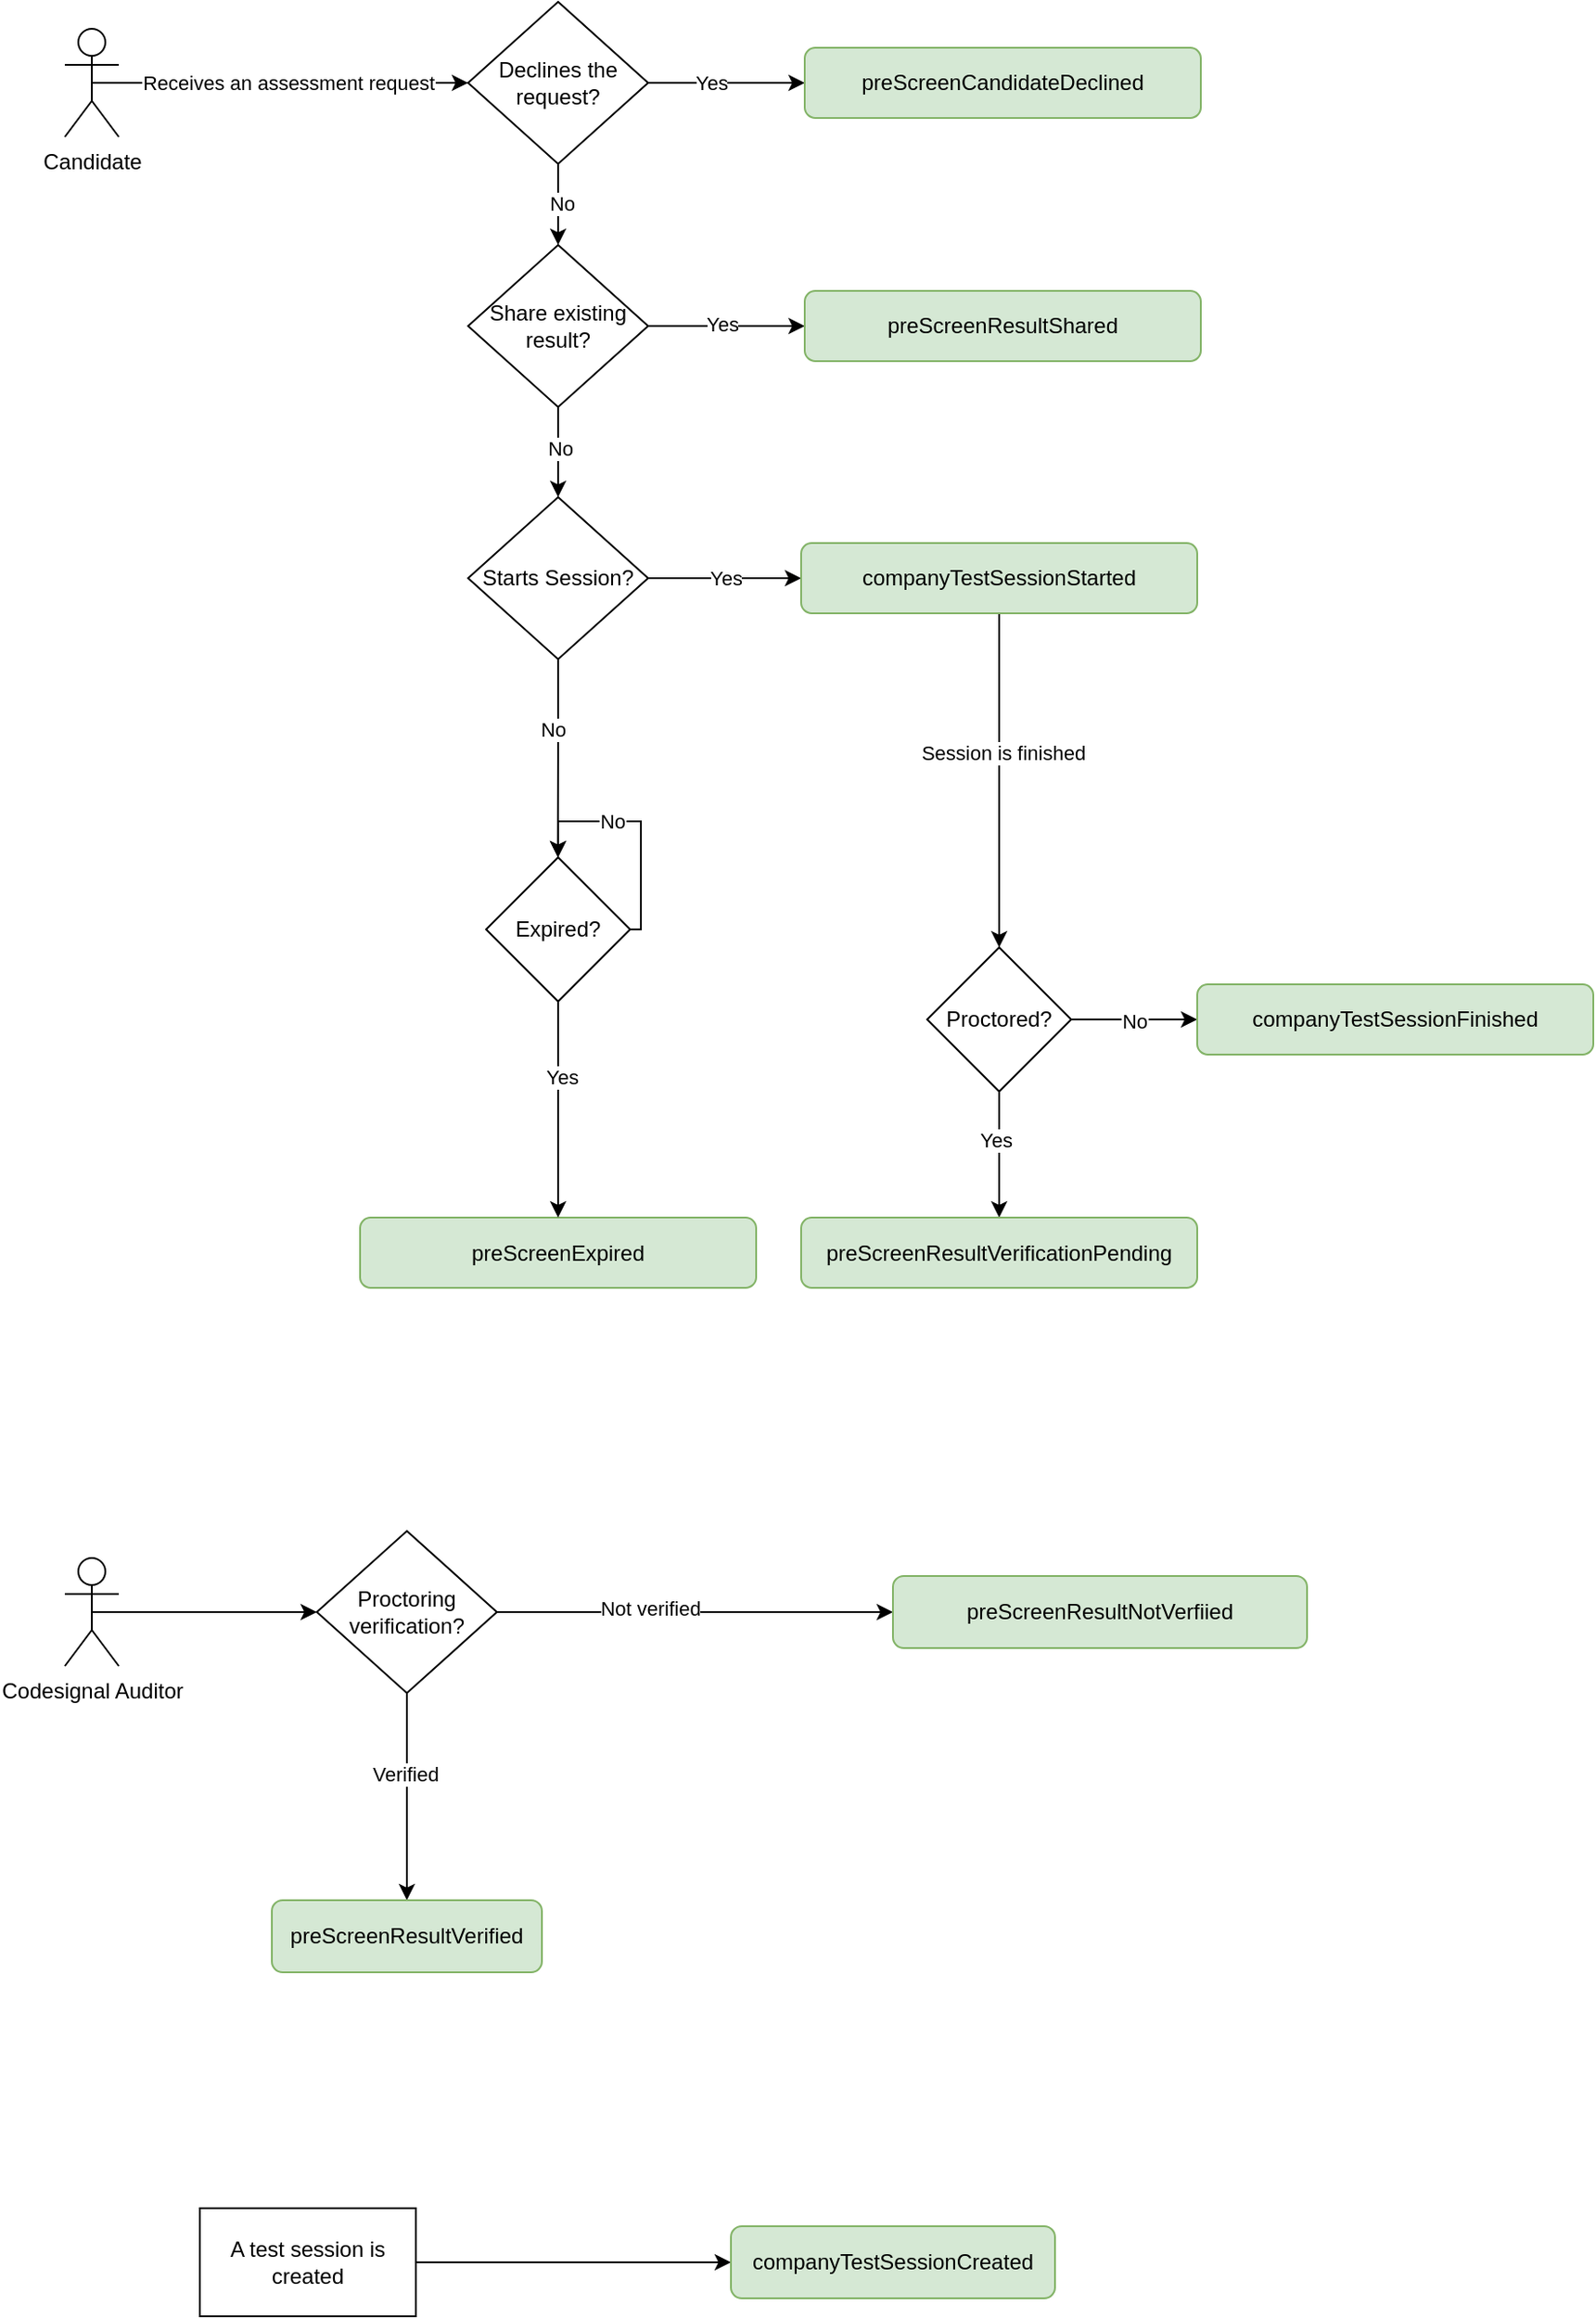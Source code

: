 <mxfile version="15.8.2" type="device"><diagram name="Page-1" id="j61EQ_yQ_Mo7Y-l2gbru"><mxGraphModel dx="2066" dy="1032" grid="1" gridSize="10" guides="1" tooltips="1" connect="1" arrows="1" fold="1" page="1" pageScale="1" pageWidth="827" pageHeight="1169" math="0" shadow="0"><root><mxCell id="0"/><mxCell id="1" parent="0"/><mxCell id="-1Zy-BuF8MPBCuA15nqm-2" style="edgeStyle=orthogonalEdgeStyle;rounded=0;orthogonalLoop=1;jettySize=auto;html=1;exitX=0.5;exitY=0.5;exitDx=0;exitDy=0;exitPerimeter=0;entryX=0;entryY=0.5;entryDx=0;entryDy=0;" parent="1" source="-1Zy-BuF8MPBCuA15nqm-1" target="-1Zy-BuF8MPBCuA15nqm-3" edge="1"><mxGeometry relative="1" as="geometry"><mxPoint x="310" y="120" as="targetPoint"/></mxGeometry></mxCell><mxCell id="-1Zy-BuF8MPBCuA15nqm-4" value="Receives an assessment request" style="edgeLabel;html=1;align=center;verticalAlign=middle;resizable=0;points=[];" parent="-1Zy-BuF8MPBCuA15nqm-2" vertex="1" connectable="0"><mxGeometry x="0.234" y="1" relative="1" as="geometry"><mxPoint x="-20" y="1" as="offset"/></mxGeometry></mxCell><mxCell id="-1Zy-BuF8MPBCuA15nqm-1" value="Candidate" style="shape=umlActor;verticalLabelPosition=bottom;verticalAlign=top;html=1;outlineConnect=0;" parent="1" vertex="1"><mxGeometry x="140" y="90" width="30" height="60" as="geometry"/></mxCell><mxCell id="-1Zy-BuF8MPBCuA15nqm-6" style="edgeStyle=orthogonalEdgeStyle;rounded=0;orthogonalLoop=1;jettySize=auto;html=1;exitX=1;exitY=0.5;exitDx=0;exitDy=0;entryX=0;entryY=0.5;entryDx=0;entryDy=0;" parent="1" source="-1Zy-BuF8MPBCuA15nqm-3" target="-1Zy-BuF8MPBCuA15nqm-5" edge="1"><mxGeometry relative="1" as="geometry"/></mxCell><mxCell id="-1Zy-BuF8MPBCuA15nqm-8" value="Yes" style="edgeLabel;html=1;align=center;verticalAlign=middle;resizable=0;points=[];" parent="-1Zy-BuF8MPBCuA15nqm-6" vertex="1" connectable="0"><mxGeometry x="-0.2" y="-2" relative="1" as="geometry"><mxPoint y="-2" as="offset"/></mxGeometry></mxCell><mxCell id="1_Vyh3dZbqvXK6EHyWsz-2" value="" style="edgeStyle=orthogonalEdgeStyle;rounded=0;orthogonalLoop=1;jettySize=auto;html=1;" edge="1" parent="1" source="-1Zy-BuF8MPBCuA15nqm-3" target="1_Vyh3dZbqvXK6EHyWsz-1"><mxGeometry relative="1" as="geometry"/></mxCell><mxCell id="1_Vyh3dZbqvXK6EHyWsz-3" value="No" style="edgeLabel;html=1;align=center;verticalAlign=middle;resizable=0;points=[];" vertex="1" connectable="0" parent="1_Vyh3dZbqvXK6EHyWsz-2"><mxGeometry x="-0.044" y="2" relative="1" as="geometry"><mxPoint as="offset"/></mxGeometry></mxCell><mxCell id="-1Zy-BuF8MPBCuA15nqm-3" value="Declines the request?" style="rhombus;whiteSpace=wrap;html=1;" parent="1" vertex="1"><mxGeometry x="364" y="75" width="100" height="90" as="geometry"/></mxCell><mxCell id="-1Zy-BuF8MPBCuA15nqm-5" value="preScreenCandidateDeclined" style="rounded=1;whiteSpace=wrap;html=1;fillColor=#d5e8d4;strokeColor=#82b366;" parent="1" vertex="1"><mxGeometry x="551" y="100.5" width="220" height="39" as="geometry"/></mxCell><mxCell id="-1Zy-BuF8MPBCuA15nqm-20" value="Yes" style="edgeStyle=orthogonalEdgeStyle;rounded=0;orthogonalLoop=1;jettySize=auto;html=1;exitX=1;exitY=0.5;exitDx=0;exitDy=0;entryX=0;entryY=0.5;entryDx=0;entryDy=0;" parent="1" source="-1Zy-BuF8MPBCuA15nqm-16" target="-1Zy-BuF8MPBCuA15nqm-19" edge="1"><mxGeometry relative="1" as="geometry"/></mxCell><mxCell id="ZH-i35oEJuskvQAQqU1v-8" style="edgeStyle=orthogonalEdgeStyle;rounded=0;orthogonalLoop=1;jettySize=auto;html=1;exitX=0.5;exitY=1;exitDx=0;exitDy=0;" parent="1" source="-1Zy-BuF8MPBCuA15nqm-16" edge="1"><mxGeometry relative="1" as="geometry"><mxPoint x="413.857" y="550" as="targetPoint"/></mxGeometry></mxCell><mxCell id="ZH-i35oEJuskvQAQqU1v-9" value="No" style="edgeLabel;html=1;align=center;verticalAlign=middle;resizable=0;points=[];" parent="ZH-i35oEJuskvQAQqU1v-8" vertex="1" connectable="0"><mxGeometry x="-0.302" y="-3" relative="1" as="geometry"><mxPoint as="offset"/></mxGeometry></mxCell><mxCell id="-1Zy-BuF8MPBCuA15nqm-16" value="Starts Session?" style="rhombus;whiteSpace=wrap;html=1;" parent="1" vertex="1"><mxGeometry x="364" y="350" width="100" height="90" as="geometry"/></mxCell><mxCell id="ZH-i35oEJuskvQAQqU1v-2" style="edgeStyle=orthogonalEdgeStyle;rounded=0;orthogonalLoop=1;jettySize=auto;html=1;exitX=0.5;exitY=1;exitDx=0;exitDy=0;entryX=0.5;entryY=0;entryDx=0;entryDy=0;" parent="1" source="-1Zy-BuF8MPBCuA15nqm-19" target="-1Zy-BuF8MPBCuA15nqm-24" edge="1"><mxGeometry relative="1" as="geometry"/></mxCell><mxCell id="ZH-i35oEJuskvQAQqU1v-3" value="Session is finished" style="edgeLabel;html=1;align=center;verticalAlign=middle;resizable=0;points=[];" parent="ZH-i35oEJuskvQAQqU1v-2" vertex="1" connectable="0"><mxGeometry x="-0.164" y="2" relative="1" as="geometry"><mxPoint as="offset"/></mxGeometry></mxCell><mxCell id="-1Zy-BuF8MPBCuA15nqm-19" value="companyTestSessionStarted" style="rounded=1;whiteSpace=wrap;html=1;fillColor=#d5e8d4;strokeColor=#82b366;" parent="1" vertex="1"><mxGeometry x="549" y="375.5" width="220" height="39" as="geometry"/></mxCell><mxCell id="-1Zy-BuF8MPBCuA15nqm-25" style="edgeStyle=orthogonalEdgeStyle;rounded=0;orthogonalLoop=1;jettySize=auto;html=1;exitX=0.5;exitY=1;exitDx=0;exitDy=0;entryX=0.5;entryY=0;entryDx=0;entryDy=0;" parent="1" source="-1Zy-BuF8MPBCuA15nqm-24" target="-1Zy-BuF8MPBCuA15nqm-29" edge="1"><mxGeometry relative="1" as="geometry"><mxPoint x="659" y="790" as="targetPoint"/></mxGeometry></mxCell><mxCell id="-1Zy-BuF8MPBCuA15nqm-28" value="Yes" style="edgeLabel;html=1;align=center;verticalAlign=middle;resizable=0;points=[];" parent="-1Zy-BuF8MPBCuA15nqm-25" vertex="1" connectable="0"><mxGeometry x="-0.231" y="-2" relative="1" as="geometry"><mxPoint as="offset"/></mxGeometry></mxCell><mxCell id="-1Zy-BuF8MPBCuA15nqm-26" value="No" style="edgeStyle=orthogonalEdgeStyle;rounded=0;orthogonalLoop=1;jettySize=auto;html=1;exitX=1;exitY=0.5;exitDx=0;exitDy=0;entryX=0;entryY=0.5;entryDx=0;entryDy=0;" parent="1" source="-1Zy-BuF8MPBCuA15nqm-24" edge="1"><mxGeometry relative="1" as="geometry"><mxPoint x="769" y="640.0" as="targetPoint"/></mxGeometry></mxCell><mxCell id="-1Zy-BuF8MPBCuA15nqm-24" value="Proctored?" style="rhombus;whiteSpace=wrap;html=1;" parent="1" vertex="1"><mxGeometry x="619" y="600" width="80" height="80" as="geometry"/></mxCell><mxCell id="-1Zy-BuF8MPBCuA15nqm-27" value="companyTestSessionFinished" style="rounded=1;whiteSpace=wrap;html=1;fillColor=#d5e8d4;strokeColor=#82b366;" parent="1" vertex="1"><mxGeometry x="769" y="620.5" width="220" height="39" as="geometry"/></mxCell><mxCell id="-1Zy-BuF8MPBCuA15nqm-29" value="preScreenResultVerificationPending" style="rounded=1;whiteSpace=wrap;html=1;fillColor=#d5e8d4;strokeColor=#82b366;" parent="1" vertex="1"><mxGeometry x="549" y="750" width="220" height="39" as="geometry"/></mxCell><mxCell id="-1Zy-BuF8MPBCuA15nqm-32" value="preScreenExpired" style="rounded=1;whiteSpace=wrap;html=1;fillColor=#d5e8d4;strokeColor=#82b366;" parent="1" vertex="1"><mxGeometry x="304" y="750" width="220" height="39" as="geometry"/></mxCell><mxCell id="-1Zy-BuF8MPBCuA15nqm-36" style="edgeStyle=orthogonalEdgeStyle;rounded=0;orthogonalLoop=1;jettySize=auto;html=1;exitX=0.5;exitY=0.5;exitDx=0;exitDy=0;exitPerimeter=0;" parent="1" source="-1Zy-BuF8MPBCuA15nqm-33" target="-1Zy-BuF8MPBCuA15nqm-35" edge="1"><mxGeometry relative="1" as="geometry"/></mxCell><mxCell id="-1Zy-BuF8MPBCuA15nqm-33" value="Codesignal Auditor" style="shape=umlActor;verticalLabelPosition=bottom;verticalAlign=top;html=1;outlineConnect=0;" parent="1" vertex="1"><mxGeometry x="140" y="939" width="30" height="60" as="geometry"/></mxCell><mxCell id="-1Zy-BuF8MPBCuA15nqm-37" style="edgeStyle=orthogonalEdgeStyle;rounded=0;orthogonalLoop=1;jettySize=auto;html=1;exitX=0.5;exitY=1;exitDx=0;exitDy=0;entryX=0.5;entryY=0;entryDx=0;entryDy=0;" parent="1" source="-1Zy-BuF8MPBCuA15nqm-35" target="-1Zy-BuF8MPBCuA15nqm-39" edge="1"><mxGeometry relative="1" as="geometry"><mxPoint x="330.048" y="1119" as="targetPoint"/></mxGeometry></mxCell><mxCell id="-1Zy-BuF8MPBCuA15nqm-38" value="Verified" style="edgeLabel;html=1;align=center;verticalAlign=middle;resizable=0;points=[];" parent="-1Zy-BuF8MPBCuA15nqm-37" vertex="1" connectable="0"><mxGeometry x="-0.226" y="-1" relative="1" as="geometry"><mxPoint as="offset"/></mxGeometry></mxCell><mxCell id="-1Zy-BuF8MPBCuA15nqm-40" style="edgeStyle=orthogonalEdgeStyle;rounded=0;orthogonalLoop=1;jettySize=auto;html=1;exitX=1;exitY=0.5;exitDx=0;exitDy=0;entryX=0;entryY=0.5;entryDx=0;entryDy=0;" parent="1" source="-1Zy-BuF8MPBCuA15nqm-35" target="-1Zy-BuF8MPBCuA15nqm-42" edge="1"><mxGeometry relative="1" as="geometry"><mxPoint x="590" y="968.905" as="targetPoint"/></mxGeometry></mxCell><mxCell id="-1Zy-BuF8MPBCuA15nqm-41" value="Not verified" style="edgeLabel;html=1;align=center;verticalAlign=middle;resizable=0;points=[];" parent="-1Zy-BuF8MPBCuA15nqm-40" vertex="1" connectable="0"><mxGeometry x="-0.234" y="-1" relative="1" as="geometry"><mxPoint y="-3" as="offset"/></mxGeometry></mxCell><mxCell id="-1Zy-BuF8MPBCuA15nqm-35" value="Proctoring verification?" style="rhombus;whiteSpace=wrap;html=1;" parent="1" vertex="1"><mxGeometry x="280" y="924" width="100" height="90" as="geometry"/></mxCell><mxCell id="-1Zy-BuF8MPBCuA15nqm-39" value="preScreenResultVerified" style="rounded=1;whiteSpace=wrap;html=1;fillColor=#d5e8d4;strokeColor=#82b366;" parent="1" vertex="1"><mxGeometry x="255" y="1129" width="150" height="40" as="geometry"/></mxCell><mxCell id="-1Zy-BuF8MPBCuA15nqm-42" value="preScreenResultNotVerfiied" style="rounded=1;whiteSpace=wrap;html=1;fillColor=#d5e8d4;strokeColor=#82b366;" parent="1" vertex="1"><mxGeometry x="600" y="949" width="230" height="40" as="geometry"/></mxCell><mxCell id="hRBbCBN-hZxy3O0n4B4--2" style="edgeStyle=orthogonalEdgeStyle;rounded=0;orthogonalLoop=1;jettySize=auto;html=1;exitX=1;exitY=0.5;exitDx=0;exitDy=0;entryX=0;entryY=0.5;entryDx=0;entryDy=0;" parent="1" source="ZH-i35oEJuskvQAQqU1v-1" target="hRBbCBN-hZxy3O0n4B4--4" edge="1"><mxGeometry relative="1" as="geometry"><mxPoint x="500" y="1329.941" as="targetPoint"/><mxPoint x="170" y="1330" as="sourcePoint"/></mxGeometry></mxCell><mxCell id="hRBbCBN-hZxy3O0n4B4--4" value="companyTestSessionCreated" style="rounded=1;whiteSpace=wrap;html=1;fillColor=#d5e8d4;strokeColor=#82b366;" parent="1" vertex="1"><mxGeometry x="510" y="1310" width="180" height="40" as="geometry"/></mxCell><mxCell id="ZH-i35oEJuskvQAQqU1v-1" value="A test session is created" style="rounded=0;whiteSpace=wrap;html=1;" parent="1" vertex="1"><mxGeometry x="215" y="1300" width="120" height="60" as="geometry"/></mxCell><mxCell id="ZH-i35oEJuskvQAQqU1v-6" style="edgeStyle=orthogonalEdgeStyle;rounded=0;orthogonalLoop=1;jettySize=auto;html=1;exitX=0.5;exitY=1;exitDx=0;exitDy=0;entryX=0.5;entryY=0;entryDx=0;entryDy=0;" parent="1" source="ZH-i35oEJuskvQAQqU1v-4" target="-1Zy-BuF8MPBCuA15nqm-32" edge="1"><mxGeometry relative="1" as="geometry"/></mxCell><mxCell id="ZH-i35oEJuskvQAQqU1v-7" value="Yes" style="edgeLabel;html=1;align=center;verticalAlign=middle;resizable=0;points=[];" parent="ZH-i35oEJuskvQAQqU1v-6" vertex="1" connectable="0"><mxGeometry x="-0.3" y="2" relative="1" as="geometry"><mxPoint as="offset"/></mxGeometry></mxCell><mxCell id="ZH-i35oEJuskvQAQqU1v-4" value="Expired?" style="rhombus;whiteSpace=wrap;html=1;" parent="1" vertex="1"><mxGeometry x="374" y="550" width="80" height="80" as="geometry"/></mxCell><mxCell id="ZH-i35oEJuskvQAQqU1v-5" value="No" style="edgeStyle=orthogonalEdgeStyle;rounded=0;orthogonalLoop=1;jettySize=auto;html=1;exitX=1;exitY=0.5;exitDx=0;exitDy=0;entryX=0.5;entryY=0;entryDx=0;entryDy=0;" parent="1" source="ZH-i35oEJuskvQAQqU1v-4" target="ZH-i35oEJuskvQAQqU1v-4" edge="1"><mxGeometry x="0.25" relative="1" as="geometry"><Array as="points"><mxPoint x="460" y="590"/><mxPoint x="460" y="530"/><mxPoint x="414" y="530"/></Array><mxPoint as="offset"/></mxGeometry></mxCell><mxCell id="1_Vyh3dZbqvXK6EHyWsz-4" value="" style="edgeStyle=orthogonalEdgeStyle;rounded=0;orthogonalLoop=1;jettySize=auto;html=1;" edge="1" parent="1" source="1_Vyh3dZbqvXK6EHyWsz-1" target="-1Zy-BuF8MPBCuA15nqm-16"><mxGeometry relative="1" as="geometry"/></mxCell><mxCell id="1_Vyh3dZbqvXK6EHyWsz-5" value="No" style="edgeLabel;html=1;align=center;verticalAlign=middle;resizable=0;points=[];" vertex="1" connectable="0" parent="1_Vyh3dZbqvXK6EHyWsz-4"><mxGeometry x="-0.1" y="1" relative="1" as="geometry"><mxPoint as="offset"/></mxGeometry></mxCell><mxCell id="1_Vyh3dZbqvXK6EHyWsz-7" value="" style="edgeStyle=orthogonalEdgeStyle;rounded=0;orthogonalLoop=1;jettySize=auto;html=1;" edge="1" parent="1" source="1_Vyh3dZbqvXK6EHyWsz-1" target="1_Vyh3dZbqvXK6EHyWsz-6"><mxGeometry relative="1" as="geometry"/></mxCell><mxCell id="1_Vyh3dZbqvXK6EHyWsz-8" value="Yes" style="edgeLabel;html=1;align=center;verticalAlign=middle;resizable=0;points=[];" vertex="1" connectable="0" parent="1_Vyh3dZbqvXK6EHyWsz-7"><mxGeometry x="-0.058" y="2" relative="1" as="geometry"><mxPoint y="1" as="offset"/></mxGeometry></mxCell><mxCell id="1_Vyh3dZbqvXK6EHyWsz-1" value="Share existing result?" style="rhombus;whiteSpace=wrap;html=1;" vertex="1" parent="1"><mxGeometry x="364" y="210" width="100" height="90" as="geometry"/></mxCell><mxCell id="1_Vyh3dZbqvXK6EHyWsz-6" value="preScreenResultShared" style="rounded=1;whiteSpace=wrap;html=1;fillColor=#d5e8d4;strokeColor=#82b366;" vertex="1" parent="1"><mxGeometry x="551" y="235.5" width="220" height="39" as="geometry"/></mxCell></root></mxGraphModel></diagram></mxfile>